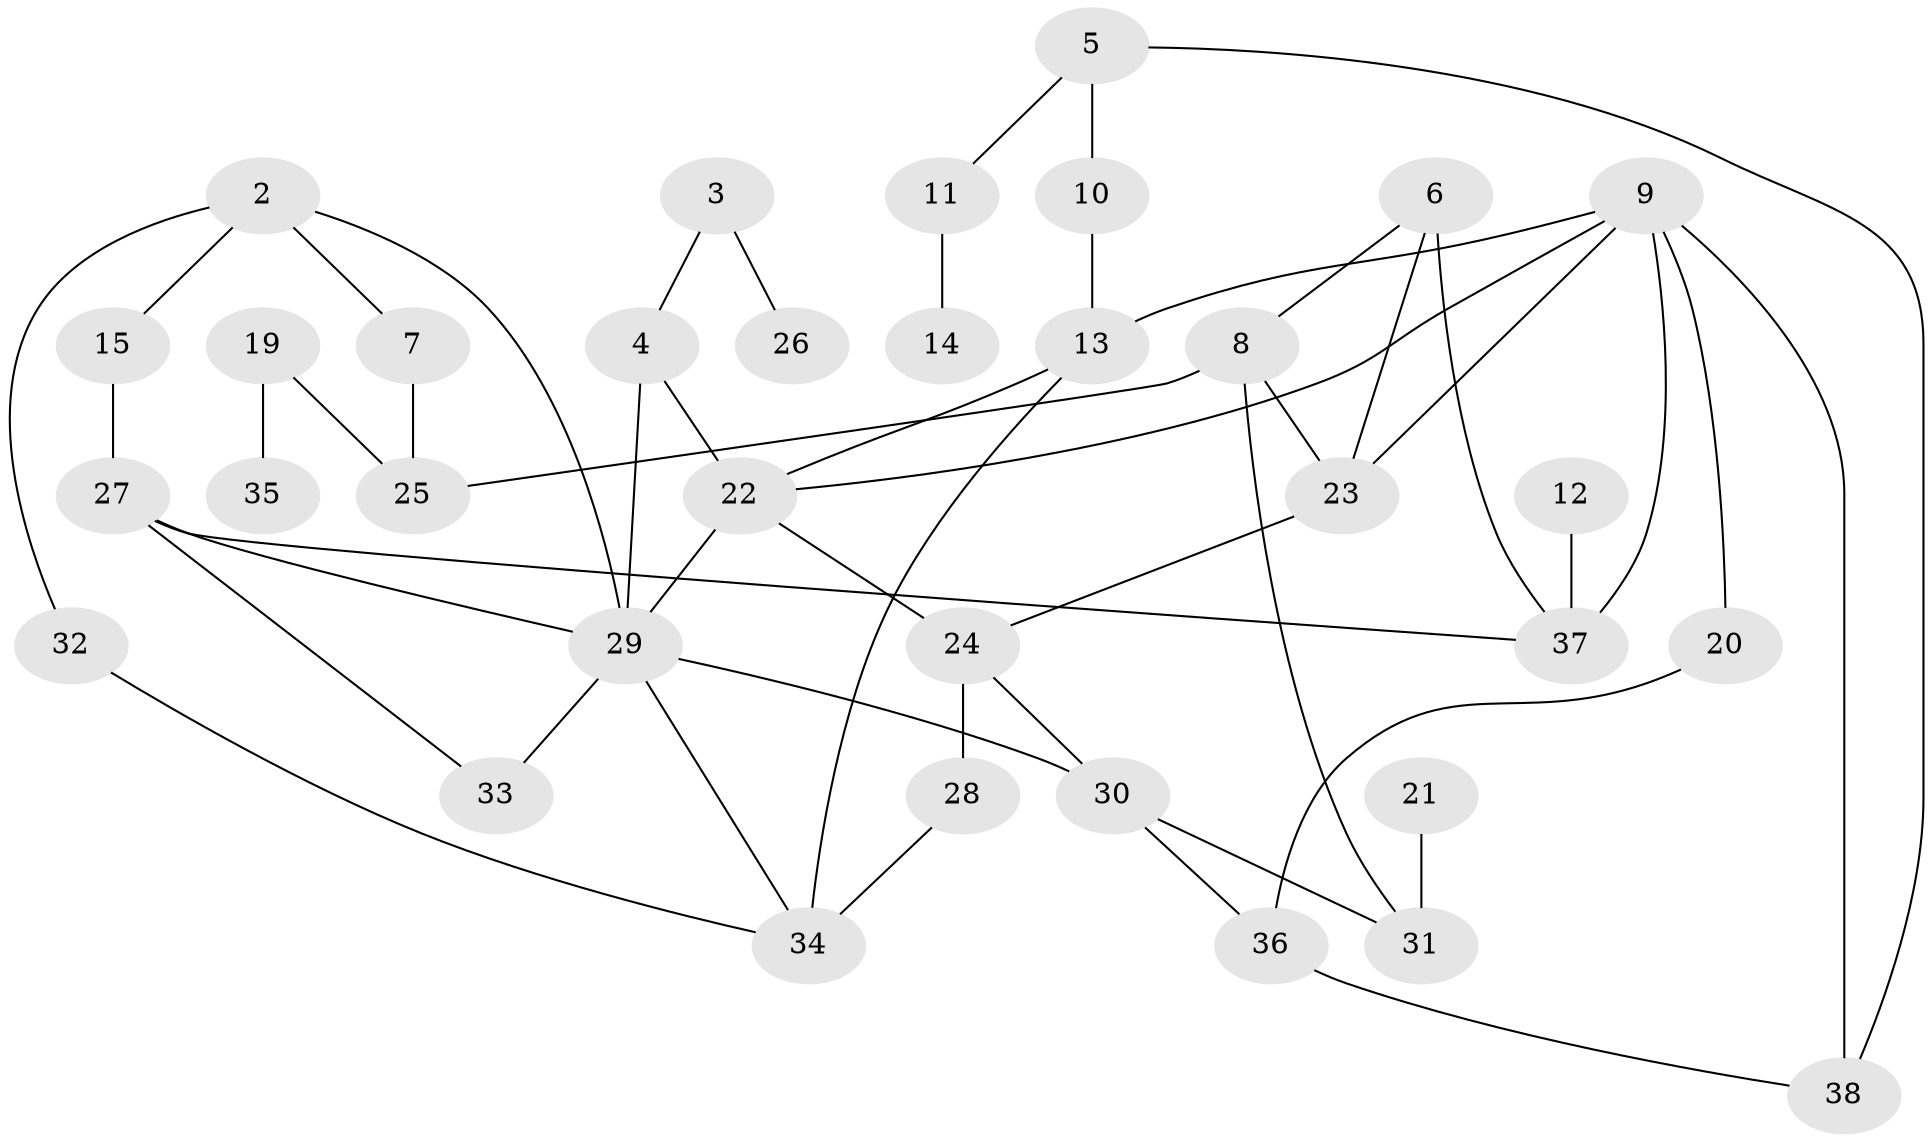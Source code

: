 // original degree distribution, {3: 0.2, 4: 0.17333333333333334, 2: 0.38666666666666666, 0: 0.04, 1: 0.14666666666666667, 5: 0.05333333333333334}
// Generated by graph-tools (version 1.1) at 2025/00/03/09/25 03:00:51]
// undirected, 34 vertices, 50 edges
graph export_dot {
graph [start="1"]
  node [color=gray90,style=filled];
  2;
  3;
  4;
  5;
  6;
  7;
  8;
  9;
  10;
  11;
  12;
  13;
  14;
  15;
  19;
  20;
  21;
  22;
  23;
  24;
  25;
  26;
  27;
  28;
  29;
  30;
  31;
  32;
  33;
  34;
  35;
  36;
  37;
  38;
  2 -- 7 [weight=1.0];
  2 -- 15 [weight=1.0];
  2 -- 29 [weight=1.0];
  2 -- 32 [weight=1.0];
  3 -- 4 [weight=1.0];
  3 -- 26 [weight=1.0];
  4 -- 22 [weight=1.0];
  4 -- 29 [weight=1.0];
  5 -- 10 [weight=2.0];
  5 -- 11 [weight=1.0];
  5 -- 38 [weight=1.0];
  6 -- 8 [weight=1.0];
  6 -- 23 [weight=1.0];
  6 -- 37 [weight=1.0];
  7 -- 25 [weight=1.0];
  8 -- 23 [weight=1.0];
  8 -- 25 [weight=1.0];
  8 -- 31 [weight=1.0];
  9 -- 13 [weight=1.0];
  9 -- 20 [weight=1.0];
  9 -- 22 [weight=1.0];
  9 -- 23 [weight=1.0];
  9 -- 37 [weight=1.0];
  9 -- 38 [weight=1.0];
  10 -- 13 [weight=1.0];
  11 -- 14 [weight=2.0];
  12 -- 37 [weight=2.0];
  13 -- 22 [weight=1.0];
  13 -- 34 [weight=1.0];
  15 -- 27 [weight=1.0];
  19 -- 25 [weight=1.0];
  19 -- 35 [weight=1.0];
  20 -- 36 [weight=1.0];
  21 -- 31 [weight=2.0];
  22 -- 24 [weight=2.0];
  22 -- 29 [weight=1.0];
  23 -- 24 [weight=1.0];
  24 -- 28 [weight=1.0];
  24 -- 30 [weight=1.0];
  27 -- 29 [weight=1.0];
  27 -- 33 [weight=1.0];
  27 -- 37 [weight=1.0];
  28 -- 34 [weight=1.0];
  29 -- 30 [weight=1.0];
  29 -- 33 [weight=1.0];
  29 -- 34 [weight=1.0];
  30 -- 31 [weight=1.0];
  30 -- 36 [weight=1.0];
  32 -- 34 [weight=1.0];
  36 -- 38 [weight=1.0];
}
